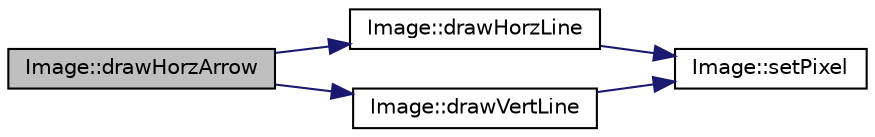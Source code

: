 digraph "Image::drawHorzArrow"
{
 // LATEX_PDF_SIZE
  edge [fontname="Helvetica",fontsize="10",labelfontname="Helvetica",labelfontsize="10"];
  node [fontname="Helvetica",fontsize="10",shape=record];
  rankdir="LR";
  Node1 [label="Image::drawHorzArrow",height=0.2,width=0.4,color="black", fillcolor="grey75", style="filled", fontcolor="black",tooltip=" "];
  Node1 -> Node2 [color="midnightblue",fontsize="10",style="solid"];
  Node2 [label="Image::drawHorzLine",height=0.2,width=0.4,color="black", fillcolor="white", style="filled",URL="$classImage.html#aa05e82338cdada0f1d12ca338e96ddfc",tooltip=" "];
  Node2 -> Node3 [color="midnightblue",fontsize="10",style="solid"];
  Node3 [label="Image::setPixel",height=0.2,width=0.4,color="black", fillcolor="white", style="filled",URL="$classImage.html#a2cf00201a01a7abead6f33b923afd1ca",tooltip=" "];
  Node1 -> Node4 [color="midnightblue",fontsize="10",style="solid"];
  Node4 [label="Image::drawVertLine",height=0.2,width=0.4,color="black", fillcolor="white", style="filled",URL="$classImage.html#aafce8f135d4b02f0375c2b100dbbabd6",tooltip=" "];
  Node4 -> Node3 [color="midnightblue",fontsize="10",style="solid"];
}
